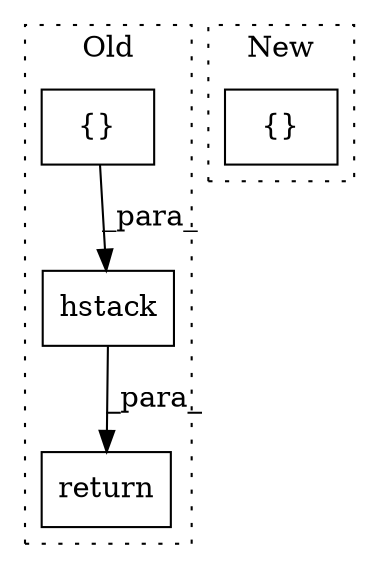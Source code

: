 digraph G {
subgraph cluster0 {
1 [label="hstack" a="32" s="2453,2582" l="7,1" shape="box"];
3 [label="return" a="41" s="2440" l="7" shape="box"];
4 [label="{}" a="4" s="2469,2581" l="1,1" shape="box"];
label = "Old";
style="dotted";
}
subgraph cluster1 {
2 [label="{}" a="4" s="2044,2064" l="1,1" shape="box"];
label = "New";
style="dotted";
}
1 -> 3 [label="_para_"];
4 -> 1 [label="_para_"];
}
